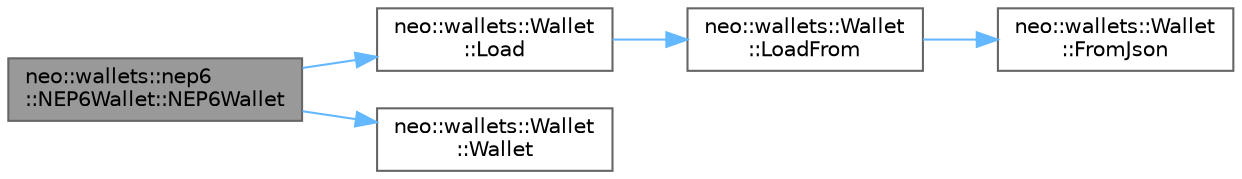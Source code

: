 digraph "neo::wallets::nep6::NEP6Wallet::NEP6Wallet"
{
 // LATEX_PDF_SIZE
  bgcolor="transparent";
  edge [fontname=Helvetica,fontsize=10,labelfontname=Helvetica,labelfontsize=10];
  node [fontname=Helvetica,fontsize=10,shape=box,height=0.2,width=0.4];
  rankdir="LR";
  Node1 [id="Node000001",label="neo::wallets::nep6\l::NEP6Wallet::NEP6Wallet",height=0.2,width=0.4,color="gray40", fillcolor="grey60", style="filled", fontcolor="black",tooltip="Constructs a NEP6Wallet with the specified path and password."];
  Node1 -> Node2 [id="edge1_Node000001_Node000002",color="steelblue1",style="solid",tooltip=" "];
  Node2 [id="Node000002",label="neo::wallets::Wallet\l::Load",height=0.2,width=0.4,color="grey40", fillcolor="white", style="filled",URL="$classneo_1_1wallets_1_1_wallet.html#aa4c6ad71e7dbb7e7102e33a0d79db128",tooltip="Loads the wallet."];
  Node2 -> Node3 [id="edge2_Node000002_Node000003",color="steelblue1",style="solid",tooltip=" "];
  Node3 [id="Node000003",label="neo::wallets::Wallet\l::LoadFrom",height=0.2,width=0.4,color="grey40", fillcolor="white", style="filled",URL="$classneo_1_1wallets_1_1_wallet.html#aaf4db51574aaea5793a132b369225445",tooltip="Loads the wallet from the specified path."];
  Node3 -> Node4 [id="edge3_Node000003_Node000004",color="steelblue1",style="solid",tooltip=" "];
  Node4 [id="Node000004",label="neo::wallets::Wallet\l::FromJson",height=0.2,width=0.4,color="grey40", fillcolor="white", style="filled",URL="$classneo_1_1wallets_1_1_wallet.html#a81ff3b7aac263cc40b115f0dc8cb89fc",tooltip="Deserializes the Wallet from a JSON object."];
  Node1 -> Node5 [id="edge4_Node000001_Node000005",color="steelblue1",style="solid",tooltip=" "];
  Node5 [id="Node000005",label="neo::wallets::Wallet\l::Wallet",height=0.2,width=0.4,color="grey40", fillcolor="white", style="filled",URL="$classneo_1_1wallets_1_1_wallet.html#a2c62cab46ad536921093a5b4916c2adf",tooltip="Constructs an empty Wallet."];
}
